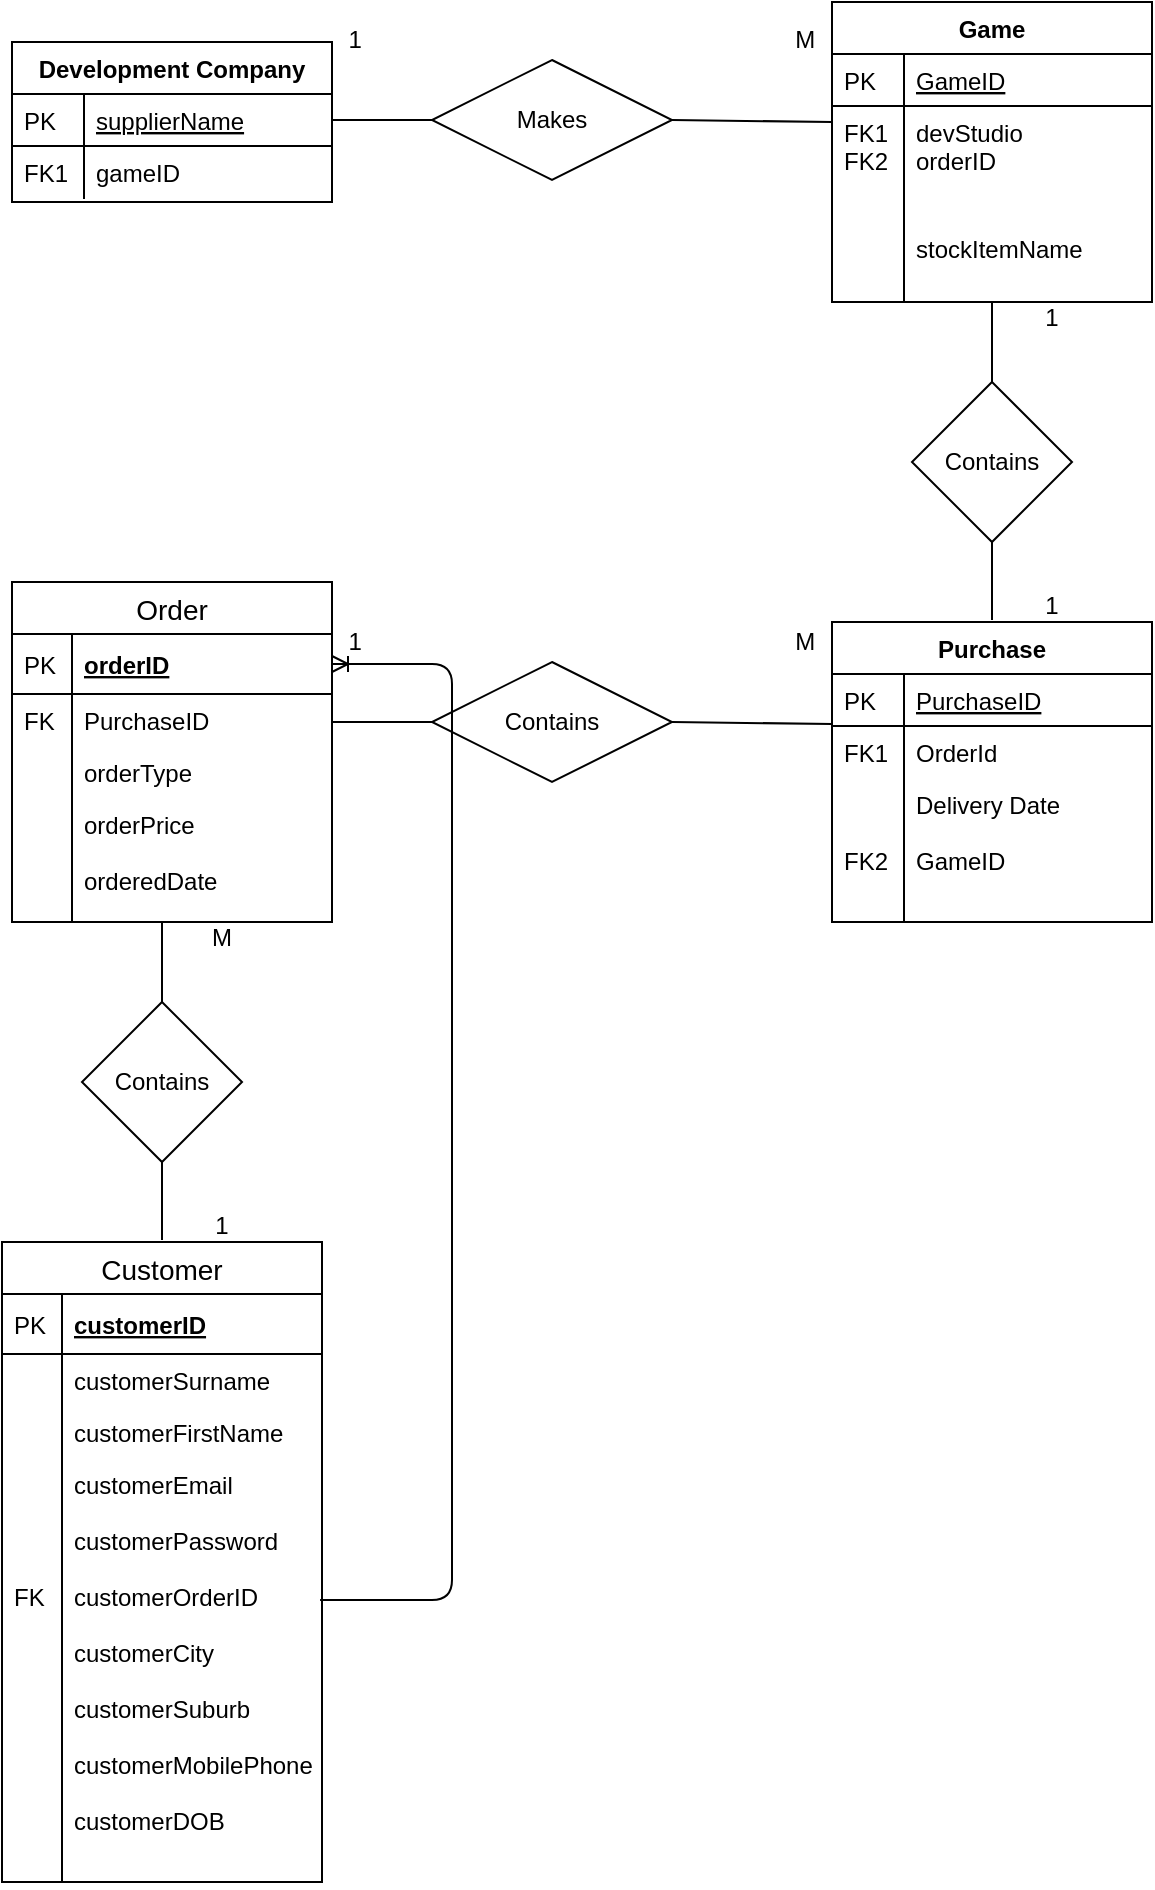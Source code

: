 <mxfile version="12.9.6" type="device"><diagram id="C5RBs43oDa-KdzZeNtuy" name="Page-1"><mxGraphModel dx="2942" dy="1154" grid="1" gridSize="10" guides="1" tooltips="1" connect="1" arrows="1" fold="1" page="1" pageScale="1" pageWidth="827" pageHeight="1169" math="0" shadow="0"><root><mxCell id="WIyWlLk6GJQsqaUBKTNV-0"/><mxCell id="WIyWlLk6GJQsqaUBKTNV-1" parent="WIyWlLk6GJQsqaUBKTNV-0"/><mxCell id="AhA0r8sgzP4cAAXdPjgI-6" value="Development Company" style="swimlane;fontStyle=1;childLayout=stackLayout;horizontal=1;startSize=26;horizontalStack=0;resizeParent=1;resizeLast=0;collapsible=1;marginBottom=0;rounded=0;shadow=0;strokeWidth=1;" parent="WIyWlLk6GJQsqaUBKTNV-1" vertex="1"><mxGeometry x="160" y="120" width="160" height="80" as="geometry"><mxRectangle x="260" y="80" width="160" height="26" as="alternateBounds"/></mxGeometry></mxCell><mxCell id="AhA0r8sgzP4cAAXdPjgI-7" value="supplierName" style="shape=partialRectangle;top=0;left=0;right=0;bottom=1;align=left;verticalAlign=top;fillColor=none;spacingLeft=40;spacingRight=4;overflow=hidden;rotatable=0;points=[[0,0.5],[1,0.5]];portConstraint=eastwest;dropTarget=0;rounded=0;shadow=0;strokeWidth=1;fontStyle=4" parent="AhA0r8sgzP4cAAXdPjgI-6" vertex="1"><mxGeometry y="26" width="160" height="26" as="geometry"/></mxCell><mxCell id="AhA0r8sgzP4cAAXdPjgI-8" value="PK" style="shape=partialRectangle;top=0;left=0;bottom=0;fillColor=none;align=left;verticalAlign=top;spacingLeft=4;spacingRight=4;overflow=hidden;rotatable=0;points=[];portConstraint=eastwest;part=1;" parent="AhA0r8sgzP4cAAXdPjgI-7" vertex="1" connectable="0"><mxGeometry width="36" height="26" as="geometry"/></mxCell><mxCell id="AhA0r8sgzP4cAAXdPjgI-9" value="gameID" style="shape=partialRectangle;top=0;left=0;right=0;bottom=0;align=left;verticalAlign=top;fillColor=none;spacingLeft=40;spacingRight=4;overflow=hidden;rotatable=0;points=[[0,0.5],[1,0.5]];portConstraint=eastwest;dropTarget=0;rounded=0;shadow=0;strokeWidth=1;" parent="AhA0r8sgzP4cAAXdPjgI-6" vertex="1"><mxGeometry y="52" width="160" height="26" as="geometry"/></mxCell><mxCell id="AhA0r8sgzP4cAAXdPjgI-10" value="FK1" style="shape=partialRectangle;top=0;left=0;bottom=0;fillColor=none;align=left;verticalAlign=top;spacingLeft=4;spacingRight=4;overflow=hidden;rotatable=0;points=[];portConstraint=eastwest;part=1;" parent="AhA0r8sgzP4cAAXdPjgI-9" vertex="1" connectable="0"><mxGeometry width="36" height="26" as="geometry"/></mxCell><mxCell id="gInyjr9_6dmUPILfsAWY-16" value="Makes" style="shape=rhombus;perimeter=rhombusPerimeter;whiteSpace=wrap;html=1;align=center;" vertex="1" parent="WIyWlLk6GJQsqaUBKTNV-1"><mxGeometry x="370" y="129" width="120" height="60" as="geometry"/></mxCell><mxCell id="zkfFHV4jXpPFQw0GAbJ--56" value="Game" style="swimlane;fontStyle=1;childLayout=stackLayout;horizontal=1;startSize=26;horizontalStack=0;resizeParent=1;resizeLast=0;collapsible=1;marginBottom=0;rounded=0;shadow=0;strokeWidth=1;" parent="WIyWlLk6GJQsqaUBKTNV-1" vertex="1"><mxGeometry x="570" y="100" width="160" height="150" as="geometry"><mxRectangle x="260" y="80" width="160" height="26" as="alternateBounds"/></mxGeometry></mxCell><mxCell id="zkfFHV4jXpPFQw0GAbJ--57" value="GameID" style="shape=partialRectangle;top=0;left=0;right=0;bottom=1;align=left;verticalAlign=top;fillColor=none;spacingLeft=40;spacingRight=4;overflow=hidden;rotatable=0;points=[[0,0.5],[1,0.5]];portConstraint=eastwest;dropTarget=0;rounded=0;shadow=0;strokeWidth=1;fontStyle=4" parent="zkfFHV4jXpPFQw0GAbJ--56" vertex="1"><mxGeometry y="26" width="160" height="26" as="geometry"/></mxCell><mxCell id="zkfFHV4jXpPFQw0GAbJ--58" value="PK" style="shape=partialRectangle;top=0;left=0;bottom=0;fillColor=none;align=left;verticalAlign=top;spacingLeft=4;spacingRight=4;overflow=hidden;rotatable=0;points=[];portConstraint=eastwest;part=1;" parent="zkfFHV4jXpPFQw0GAbJ--57" vertex="1" connectable="0"><mxGeometry width="36" height="26" as="geometry"/></mxCell><mxCell id="zkfFHV4jXpPFQw0GAbJ--59" value="devStudio&#10;orderID" style="shape=partialRectangle;top=0;left=0;right=0;bottom=0;align=left;verticalAlign=top;fillColor=none;spacingLeft=40;spacingRight=4;overflow=hidden;rotatable=0;points=[[0,0.5],[1,0.5]];portConstraint=eastwest;dropTarget=0;rounded=0;shadow=0;strokeWidth=1;" parent="zkfFHV4jXpPFQw0GAbJ--56" vertex="1"><mxGeometry y="52" width="160" height="58" as="geometry"/></mxCell><mxCell id="zkfFHV4jXpPFQw0GAbJ--60" value="FK1&#10;FK2" style="shape=partialRectangle;top=0;left=0;bottom=0;fillColor=none;align=left;verticalAlign=top;spacingLeft=4;spacingRight=4;overflow=hidden;rotatable=0;points=[];portConstraint=eastwest;part=1;" parent="zkfFHV4jXpPFQw0GAbJ--59" vertex="1" connectable="0"><mxGeometry width="36" height="58" as="geometry"/></mxCell><mxCell id="zkfFHV4jXpPFQw0GAbJ--61" value="stockItemName&#10;&#10;" style="shape=partialRectangle;top=0;left=0;right=0;bottom=0;align=left;verticalAlign=top;fillColor=none;spacingLeft=40;spacingRight=4;overflow=hidden;rotatable=0;points=[[0,0.5],[1,0.5]];portConstraint=eastwest;dropTarget=0;rounded=0;shadow=0;strokeWidth=1;" parent="zkfFHV4jXpPFQw0GAbJ--56" vertex="1"><mxGeometry y="110" width="160" height="40" as="geometry"/></mxCell><mxCell id="zkfFHV4jXpPFQw0GAbJ--62" value="" style="shape=partialRectangle;top=0;left=0;bottom=0;fillColor=none;align=left;verticalAlign=top;spacingLeft=4;spacingRight=4;overflow=hidden;rotatable=0;points=[];portConstraint=eastwest;part=1;" parent="zkfFHV4jXpPFQw0GAbJ--61" vertex="1" connectable="0"><mxGeometry width="36" height="40" as="geometry"/></mxCell><mxCell id="gInyjr9_6dmUPILfsAWY-17" value="" style="endArrow=none;html=1;exitX=1;exitY=0.5;exitDx=0;exitDy=0;entryX=0;entryY=0.5;entryDx=0;entryDy=0;" edge="1" parent="WIyWlLk6GJQsqaUBKTNV-1" source="AhA0r8sgzP4cAAXdPjgI-7" target="gInyjr9_6dmUPILfsAWY-16"><mxGeometry width="50" height="50" relative="1" as="geometry"><mxPoint x="320" y="260" as="sourcePoint"/><mxPoint x="370" y="210" as="targetPoint"/></mxGeometry></mxCell><mxCell id="gInyjr9_6dmUPILfsAWY-18" value="" style="endArrow=none;html=1;exitX=1;exitY=0.5;exitDx=0;exitDy=0;" edge="1" parent="WIyWlLk6GJQsqaUBKTNV-1" source="gInyjr9_6dmUPILfsAWY-16"><mxGeometry width="50" height="50" relative="1" as="geometry"><mxPoint x="450" y="280" as="sourcePoint"/><mxPoint x="570" y="160" as="targetPoint"/></mxGeometry></mxCell><mxCell id="gInyjr9_6dmUPILfsAWY-19" value="&amp;nbsp; &amp;nbsp; &amp;nbsp; 1&amp;nbsp; &amp;nbsp; &amp;nbsp; &amp;nbsp; &amp;nbsp; &amp;nbsp; &amp;nbsp; &amp;nbsp; &amp;nbsp; &amp;nbsp; &amp;nbsp; &amp;nbsp; &amp;nbsp; &amp;nbsp; &amp;nbsp; &amp;nbsp; &amp;nbsp; &amp;nbsp; &amp;nbsp; &amp;nbsp; &amp;nbsp; &amp;nbsp; &amp;nbsp; &amp;nbsp; &amp;nbsp; &amp;nbsp; &amp;nbsp; &amp;nbsp; &amp;nbsp; &amp;nbsp; &amp;nbsp; &amp;nbsp; &amp;nbsp;M" style="text;html=1;strokeColor=none;fillColor=none;align=center;verticalAlign=middle;whiteSpace=wrap;rounded=0;" vertex="1" parent="WIyWlLk6GJQsqaUBKTNV-1"><mxGeometry x="300" y="109" width="270" height="20" as="geometry"/></mxCell><mxCell id="gInyjr9_6dmUPILfsAWY-20" value="Contains" style="rhombus;whiteSpace=wrap;html=1;" vertex="1" parent="WIyWlLk6GJQsqaUBKTNV-1"><mxGeometry x="610" y="290" width="80" height="80" as="geometry"/></mxCell><mxCell id="zkfFHV4jXpPFQw0GAbJ--64" value="Purchase" style="swimlane;fontStyle=1;childLayout=stackLayout;horizontal=1;startSize=26;horizontalStack=0;resizeParent=1;resizeLast=0;collapsible=1;marginBottom=0;rounded=0;shadow=0;strokeWidth=1;" parent="WIyWlLk6GJQsqaUBKTNV-1" vertex="1"><mxGeometry x="570" y="410" width="160" height="150" as="geometry"><mxRectangle x="260" y="270" width="160" height="26" as="alternateBounds"/></mxGeometry></mxCell><mxCell id="zkfFHV4jXpPFQw0GAbJ--65" value="PurchaseID" style="shape=partialRectangle;top=0;left=0;right=0;bottom=1;align=left;verticalAlign=top;fillColor=none;spacingLeft=40;spacingRight=4;overflow=hidden;rotatable=0;points=[[0,0.5],[1,0.5]];portConstraint=eastwest;dropTarget=0;rounded=0;shadow=0;strokeWidth=1;fontStyle=4" parent="zkfFHV4jXpPFQw0GAbJ--64" vertex="1"><mxGeometry y="26" width="160" height="26" as="geometry"/></mxCell><mxCell id="zkfFHV4jXpPFQw0GAbJ--66" value="PK" style="shape=partialRectangle;top=0;left=0;bottom=0;fillColor=none;align=left;verticalAlign=top;spacingLeft=4;spacingRight=4;overflow=hidden;rotatable=0;points=[];portConstraint=eastwest;part=1;" parent="zkfFHV4jXpPFQw0GAbJ--65" vertex="1" connectable="0"><mxGeometry width="36" height="26" as="geometry"/></mxCell><mxCell id="zkfFHV4jXpPFQw0GAbJ--67" value="OrderId" style="shape=partialRectangle;top=0;left=0;right=0;bottom=0;align=left;verticalAlign=top;fillColor=none;spacingLeft=40;spacingRight=4;overflow=hidden;rotatable=0;points=[[0,0.5],[1,0.5]];portConstraint=eastwest;dropTarget=0;rounded=0;shadow=0;strokeWidth=1;" parent="zkfFHV4jXpPFQw0GAbJ--64" vertex="1"><mxGeometry y="52" width="160" height="26" as="geometry"/></mxCell><mxCell id="zkfFHV4jXpPFQw0GAbJ--68" value="FK1" style="shape=partialRectangle;top=0;left=0;bottom=0;fillColor=none;align=left;verticalAlign=top;spacingLeft=4;spacingRight=4;overflow=hidden;rotatable=0;points=[];portConstraint=eastwest;part=1;" parent="zkfFHV4jXpPFQw0GAbJ--67" vertex="1" connectable="0"><mxGeometry width="36" height="26" as="geometry"/></mxCell><mxCell id="zkfFHV4jXpPFQw0GAbJ--69" value="Delivery Date&#10;&#10;GameID" style="shape=partialRectangle;top=0;left=0;right=0;bottom=0;align=left;verticalAlign=top;fillColor=none;spacingLeft=40;spacingRight=4;overflow=hidden;rotatable=0;points=[[0,0.5],[1,0.5]];portConstraint=eastwest;dropTarget=0;rounded=0;shadow=0;strokeWidth=1;" parent="zkfFHV4jXpPFQw0GAbJ--64" vertex="1"><mxGeometry y="78" width="160" height="72" as="geometry"/></mxCell><mxCell id="zkfFHV4jXpPFQw0GAbJ--70" value="&#10;&#10;FK2" style="shape=partialRectangle;top=0;left=0;bottom=0;fillColor=none;align=left;verticalAlign=top;spacingLeft=4;spacingRight=4;overflow=hidden;rotatable=0;points=[];portConstraint=eastwest;part=1;" parent="zkfFHV4jXpPFQw0GAbJ--69" vertex="1" connectable="0"><mxGeometry width="36" height="72" as="geometry"/></mxCell><mxCell id="gInyjr9_6dmUPILfsAWY-21" value="" style="endArrow=none;html=1;entryX=0.5;entryY=1;entryDx=0;entryDy=0;" edge="1" parent="WIyWlLk6GJQsqaUBKTNV-1" target="gInyjr9_6dmUPILfsAWY-20"><mxGeometry width="50" height="50" relative="1" as="geometry"><mxPoint x="650" y="409" as="sourcePoint"/><mxPoint x="790" y="280" as="targetPoint"/></mxGeometry></mxCell><mxCell id="gInyjr9_6dmUPILfsAWY-22" value="" style="endArrow=none;html=1;exitX=0.5;exitY=0;exitDx=0;exitDy=0;" edge="1" parent="WIyWlLk6GJQsqaUBKTNV-1" source="gInyjr9_6dmUPILfsAWY-20" target="zkfFHV4jXpPFQw0GAbJ--61"><mxGeometry width="50" height="50" relative="1" as="geometry"><mxPoint x="660" y="300" as="sourcePoint"/><mxPoint x="710" y="250" as="targetPoint"/></mxGeometry></mxCell><mxCell id="gInyjr9_6dmUPILfsAWY-23" value="1&lt;br&gt;&lt;br&gt;&lt;br&gt;&lt;br&gt;&lt;br&gt;&lt;br&gt;&lt;br&gt;&lt;br&gt;&lt;br&gt;&lt;br&gt;1" style="text;html=1;strokeColor=none;fillColor=none;align=center;verticalAlign=middle;whiteSpace=wrap;rounded=0;" vertex="1" parent="WIyWlLk6GJQsqaUBKTNV-1"><mxGeometry x="660" y="320" width="40" height="20" as="geometry"/></mxCell><mxCell id="gInyjr9_6dmUPILfsAWY-24" value="Contains" style="shape=rhombus;perimeter=rhombusPerimeter;whiteSpace=wrap;html=1;align=center;" vertex="1" parent="WIyWlLk6GJQsqaUBKTNV-1"><mxGeometry x="370" y="430" width="120" height="60" as="geometry"/></mxCell><mxCell id="gInyjr9_6dmUPILfsAWY-25" value="" style="endArrow=none;html=1;exitX=1;exitY=0.5;exitDx=0;exitDy=0;entryX=0;entryY=0.5;entryDx=0;entryDy=0;" edge="1" parent="WIyWlLk6GJQsqaUBKTNV-1" target="gInyjr9_6dmUPILfsAWY-24"><mxGeometry width="50" height="50" relative="1" as="geometry"><mxPoint x="320" y="460" as="sourcePoint"/><mxPoint x="370" y="511" as="targetPoint"/></mxGeometry></mxCell><mxCell id="gInyjr9_6dmUPILfsAWY-26" value="" style="endArrow=none;html=1;exitX=1;exitY=0.5;exitDx=0;exitDy=0;" edge="1" parent="WIyWlLk6GJQsqaUBKTNV-1" source="gInyjr9_6dmUPILfsAWY-24"><mxGeometry width="50" height="50" relative="1" as="geometry"><mxPoint x="450" y="581" as="sourcePoint"/><mxPoint x="570" y="461" as="targetPoint"/></mxGeometry></mxCell><mxCell id="gInyjr9_6dmUPILfsAWY-27" value="&amp;nbsp; &amp;nbsp; &amp;nbsp; 1&amp;nbsp; &amp;nbsp; &amp;nbsp; &amp;nbsp; &amp;nbsp; &amp;nbsp; &amp;nbsp; &amp;nbsp; &amp;nbsp; &amp;nbsp; &amp;nbsp; &amp;nbsp; &amp;nbsp; &amp;nbsp; &amp;nbsp; &amp;nbsp; &amp;nbsp; &amp;nbsp; &amp;nbsp; &amp;nbsp; &amp;nbsp; &amp;nbsp; &amp;nbsp; &amp;nbsp; &amp;nbsp; &amp;nbsp; &amp;nbsp; &amp;nbsp; &amp;nbsp; &amp;nbsp; &amp;nbsp; &amp;nbsp; &amp;nbsp;M" style="text;html=1;strokeColor=none;fillColor=none;align=center;verticalAlign=middle;whiteSpace=wrap;rounded=0;" vertex="1" parent="WIyWlLk6GJQsqaUBKTNV-1"><mxGeometry x="300" y="410" width="270" height="20" as="geometry"/></mxCell><mxCell id="gInyjr9_6dmUPILfsAWY-5" value="Order" style="swimlane;fontStyle=0;childLayout=stackLayout;horizontal=1;startSize=26;horizontalStack=0;resizeParent=1;resizeParentMax=0;resizeLast=0;collapsible=1;marginBottom=0;align=center;fontSize=14;" vertex="1" parent="WIyWlLk6GJQsqaUBKTNV-1"><mxGeometry x="160" y="390" width="160" height="170" as="geometry"><mxRectangle x="400" y="520" width="70" height="26" as="alternateBounds"/></mxGeometry></mxCell><mxCell id="gInyjr9_6dmUPILfsAWY-6" value="orderID" style="shape=partialRectangle;top=0;left=0;right=0;bottom=1;align=left;verticalAlign=middle;fillColor=none;spacingLeft=34;spacingRight=4;overflow=hidden;rotatable=0;points=[[0,0.5],[1,0.5]];portConstraint=eastwest;dropTarget=0;fontStyle=5;fontSize=12;" vertex="1" parent="gInyjr9_6dmUPILfsAWY-5"><mxGeometry y="26" width="160" height="30" as="geometry"/></mxCell><mxCell id="gInyjr9_6dmUPILfsAWY-7" value="PK" style="shape=partialRectangle;top=0;left=0;bottom=0;fillColor=none;align=left;verticalAlign=middle;spacingLeft=4;spacingRight=4;overflow=hidden;rotatable=0;points=[];portConstraint=eastwest;part=1;fontSize=12;" vertex="1" connectable="0" parent="gInyjr9_6dmUPILfsAWY-6"><mxGeometry width="30" height="30" as="geometry"/></mxCell><mxCell id="gInyjr9_6dmUPILfsAWY-8" value="PurchaseID" style="shape=partialRectangle;top=0;left=0;right=0;bottom=0;align=left;verticalAlign=top;fillColor=none;spacingLeft=34;spacingRight=4;overflow=hidden;rotatable=0;points=[[0,0.5],[1,0.5]];portConstraint=eastwest;dropTarget=0;fontSize=12;" vertex="1" parent="gInyjr9_6dmUPILfsAWY-5"><mxGeometry y="56" width="160" height="26" as="geometry"/></mxCell><mxCell id="gInyjr9_6dmUPILfsAWY-9" value="FK" style="shape=partialRectangle;top=0;left=0;bottom=0;fillColor=none;align=left;verticalAlign=top;spacingLeft=4;spacingRight=4;overflow=hidden;rotatable=0;points=[];portConstraint=eastwest;part=1;fontSize=12;" vertex="1" connectable="0" parent="gInyjr9_6dmUPILfsAWY-8"><mxGeometry width="30" height="26" as="geometry"/></mxCell><mxCell id="gInyjr9_6dmUPILfsAWY-10" value="orderType" style="shape=partialRectangle;top=0;left=0;right=0;bottom=0;align=left;verticalAlign=top;fillColor=none;spacingLeft=34;spacingRight=4;overflow=hidden;rotatable=0;points=[[0,0.5],[1,0.5]];portConstraint=eastwest;dropTarget=0;fontSize=12;" vertex="1" parent="gInyjr9_6dmUPILfsAWY-5"><mxGeometry y="82" width="160" height="26" as="geometry"/></mxCell><mxCell id="gInyjr9_6dmUPILfsAWY-11" value="" style="shape=partialRectangle;top=0;left=0;bottom=0;fillColor=none;align=left;verticalAlign=top;spacingLeft=4;spacingRight=4;overflow=hidden;rotatable=0;points=[];portConstraint=eastwest;part=1;fontSize=12;" vertex="1" connectable="0" parent="gInyjr9_6dmUPILfsAWY-10"><mxGeometry width="30" height="26" as="geometry"/></mxCell><mxCell id="gInyjr9_6dmUPILfsAWY-12" value="orderPrice&#10;&#10;orderedDate" style="shape=partialRectangle;top=0;left=0;right=0;bottom=0;align=left;verticalAlign=top;fillColor=none;spacingLeft=34;spacingRight=4;overflow=hidden;rotatable=0;points=[[0,0.5],[1,0.5]];portConstraint=eastwest;dropTarget=0;fontSize=12;" vertex="1" parent="gInyjr9_6dmUPILfsAWY-5"><mxGeometry y="108" width="160" height="62" as="geometry"/></mxCell><mxCell id="gInyjr9_6dmUPILfsAWY-13" value="" style="shape=partialRectangle;top=0;left=0;bottom=0;fillColor=none;align=left;verticalAlign=top;spacingLeft=4;spacingRight=4;overflow=hidden;rotatable=0;points=[];portConstraint=eastwest;part=1;fontSize=12;" vertex="1" connectable="0" parent="gInyjr9_6dmUPILfsAWY-12"><mxGeometry width="30" height="62" as="geometry"/></mxCell><mxCell id="gInyjr9_6dmUPILfsAWY-28" value="Contains" style="rhombus;whiteSpace=wrap;html=1;" vertex="1" parent="WIyWlLk6GJQsqaUBKTNV-1"><mxGeometry x="195" y="600" width="80" height="80" as="geometry"/></mxCell><mxCell id="gInyjr9_6dmUPILfsAWY-29" value="" style="endArrow=none;html=1;entryX=0.5;entryY=1;entryDx=0;entryDy=0;" edge="1" parent="WIyWlLk6GJQsqaUBKTNV-1" target="gInyjr9_6dmUPILfsAWY-28"><mxGeometry width="50" height="50" relative="1" as="geometry"><mxPoint x="235" y="719" as="sourcePoint"/><mxPoint x="375" y="590" as="targetPoint"/></mxGeometry></mxCell><mxCell id="gInyjr9_6dmUPILfsAWY-30" value="" style="endArrow=none;html=1;exitX=0.5;exitY=0;exitDx=0;exitDy=0;" edge="1" parent="WIyWlLk6GJQsqaUBKTNV-1" source="gInyjr9_6dmUPILfsAWY-28"><mxGeometry width="50" height="50" relative="1" as="geometry"><mxPoint x="245" y="610" as="sourcePoint"/><mxPoint x="235" y="560" as="targetPoint"/></mxGeometry></mxCell><mxCell id="gInyjr9_6dmUPILfsAWY-31" value="M&lt;br&gt;&lt;br&gt;&lt;br&gt;&lt;br&gt;&lt;br&gt;&lt;br&gt;&lt;br&gt;&lt;br&gt;&lt;br&gt;&lt;br&gt;1" style="text;html=1;strokeColor=none;fillColor=none;align=center;verticalAlign=middle;whiteSpace=wrap;rounded=0;" vertex="1" parent="WIyWlLk6GJQsqaUBKTNV-1"><mxGeometry x="245" y="630" width="40" height="20" as="geometry"/></mxCell><mxCell id="gInyjr9_6dmUPILfsAWY-32" value="Customer" style="swimlane;fontStyle=0;childLayout=stackLayout;horizontal=1;startSize=26;horizontalStack=0;resizeParent=1;resizeParentMax=0;resizeLast=0;collapsible=1;marginBottom=0;align=center;fontSize=14;" vertex="1" parent="WIyWlLk6GJQsqaUBKTNV-1"><mxGeometry x="155" y="720" width="160" height="320" as="geometry"/></mxCell><mxCell id="gInyjr9_6dmUPILfsAWY-33" value="customerID" style="shape=partialRectangle;top=0;left=0;right=0;bottom=1;align=left;verticalAlign=middle;fillColor=none;spacingLeft=34;spacingRight=4;overflow=hidden;rotatable=0;points=[[0,0.5],[1,0.5]];portConstraint=eastwest;dropTarget=0;fontStyle=5;fontSize=12;" vertex="1" parent="gInyjr9_6dmUPILfsAWY-32"><mxGeometry y="26" width="160" height="30" as="geometry"/></mxCell><mxCell id="gInyjr9_6dmUPILfsAWY-34" value="PK" style="shape=partialRectangle;top=0;left=0;bottom=0;fillColor=none;align=left;verticalAlign=middle;spacingLeft=4;spacingRight=4;overflow=hidden;rotatable=0;points=[];portConstraint=eastwest;part=1;fontSize=12;" vertex="1" connectable="0" parent="gInyjr9_6dmUPILfsAWY-33"><mxGeometry width="30" height="30" as="geometry"/></mxCell><mxCell id="gInyjr9_6dmUPILfsAWY-35" value="customerSurname" style="shape=partialRectangle;top=0;left=0;right=0;bottom=0;align=left;verticalAlign=top;fillColor=none;spacingLeft=34;spacingRight=4;overflow=hidden;rotatable=0;points=[[0,0.5],[1,0.5]];portConstraint=eastwest;dropTarget=0;fontSize=12;" vertex="1" parent="gInyjr9_6dmUPILfsAWY-32"><mxGeometry y="56" width="160" height="26" as="geometry"/></mxCell><mxCell id="gInyjr9_6dmUPILfsAWY-36" value="" style="shape=partialRectangle;top=0;left=0;bottom=0;fillColor=none;align=left;verticalAlign=top;spacingLeft=4;spacingRight=4;overflow=hidden;rotatable=0;points=[];portConstraint=eastwest;part=1;fontSize=12;" vertex="1" connectable="0" parent="gInyjr9_6dmUPILfsAWY-35"><mxGeometry width="30" height="26" as="geometry"/></mxCell><mxCell id="gInyjr9_6dmUPILfsAWY-37" value="customerFirstName" style="shape=partialRectangle;top=0;left=0;right=0;bottom=0;align=left;verticalAlign=top;fillColor=none;spacingLeft=34;spacingRight=4;overflow=hidden;rotatable=0;points=[[0,0.5],[1,0.5]];portConstraint=eastwest;dropTarget=0;fontSize=12;" vertex="1" parent="gInyjr9_6dmUPILfsAWY-32"><mxGeometry y="82" width="160" height="26" as="geometry"/></mxCell><mxCell id="gInyjr9_6dmUPILfsAWY-38" value="" style="shape=partialRectangle;top=0;left=0;bottom=0;fillColor=none;align=left;verticalAlign=top;spacingLeft=4;spacingRight=4;overflow=hidden;rotatable=0;points=[];portConstraint=eastwest;part=1;fontSize=12;" vertex="1" connectable="0" parent="gInyjr9_6dmUPILfsAWY-37"><mxGeometry width="30" height="26" as="geometry"/></mxCell><mxCell id="gInyjr9_6dmUPILfsAWY-39" value="customerEmail&#10;&#10;customerPassword&#10;&#10;customerOrderID&#10;&#10;customerCity&#10;&#10;customerSuburb&#10;&#10;customerMobilePhone&#10;&#10;customerDOB" style="shape=partialRectangle;top=0;left=0;right=0;bottom=0;align=left;verticalAlign=top;fillColor=none;spacingLeft=34;spacingRight=4;overflow=hidden;rotatable=0;points=[[0,0.5],[1,0.5]];portConstraint=eastwest;dropTarget=0;fontSize=12;" vertex="1" parent="gInyjr9_6dmUPILfsAWY-32"><mxGeometry y="108" width="160" height="212" as="geometry"/></mxCell><mxCell id="gInyjr9_6dmUPILfsAWY-40" value="&#10;&#10;&#10;&#10;FK&#10;&#10;&#10;&#10;" style="shape=partialRectangle;top=0;left=0;bottom=0;fillColor=none;align=left;verticalAlign=top;spacingLeft=4;spacingRight=4;overflow=hidden;rotatable=0;points=[];portConstraint=eastwest;part=1;fontSize=12;" vertex="1" connectable="0" parent="gInyjr9_6dmUPILfsAWY-39"><mxGeometry width="30" height="212" as="geometry"/></mxCell><mxCell id="gInyjr9_6dmUPILfsAWY-53" value="" style="edgeStyle=elbowEdgeStyle;fontSize=12;html=1;endArrow=ERoneToMany;exitX=0.994;exitY=0.335;exitDx=0;exitDy=0;exitPerimeter=0;entryX=1;entryY=0.5;entryDx=0;entryDy=0;strokeColor=#000000;" edge="1" parent="WIyWlLk6GJQsqaUBKTNV-1" source="gInyjr9_6dmUPILfsAWY-39" target="gInyjr9_6dmUPILfsAWY-6"><mxGeometry width="100" height="100" relative="1" as="geometry"><mxPoint x="260" y="730" as="sourcePoint"/><mxPoint x="380" y="240" as="targetPoint"/><Array as="points"><mxPoint x="380" y="650"/></Array></mxGeometry></mxCell></root></mxGraphModel></diagram></mxfile>